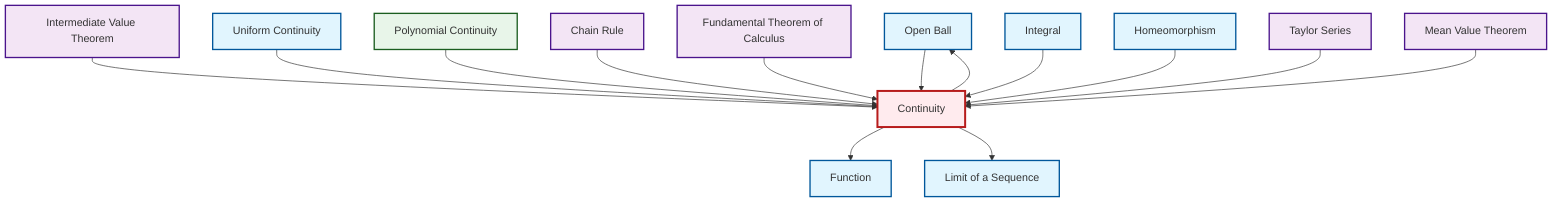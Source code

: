graph TD
    classDef definition fill:#e1f5fe,stroke:#01579b,stroke-width:2px
    classDef theorem fill:#f3e5f5,stroke:#4a148c,stroke-width:2px
    classDef axiom fill:#fff3e0,stroke:#e65100,stroke-width:2px
    classDef example fill:#e8f5e9,stroke:#1b5e20,stroke-width:2px
    classDef current fill:#ffebee,stroke:#b71c1c,stroke-width:3px
    def-open-ball["Open Ball"]:::definition
    thm-taylor-series["Taylor Series"]:::theorem
    thm-intermediate-value["Intermediate Value Theorem"]:::theorem
    def-integral["Integral"]:::definition
    thm-fundamental-calculus["Fundamental Theorem of Calculus"]:::theorem
    thm-chain-rule["Chain Rule"]:::theorem
    def-homeomorphism["Homeomorphism"]:::definition
    def-uniform-continuity["Uniform Continuity"]:::definition
    ex-polynomial-continuity["Polynomial Continuity"]:::example
    def-function["Function"]:::definition
    def-continuity["Continuity"]:::definition
    thm-mean-value["Mean Value Theorem"]:::theorem
    def-limit["Limit of a Sequence"]:::definition
    thm-intermediate-value --> def-continuity
    def-open-ball --> def-continuity
    def-uniform-continuity --> def-continuity
    ex-polynomial-continuity --> def-continuity
    def-continuity --> def-function
    thm-chain-rule --> def-continuity
    def-continuity --> def-open-ball
    thm-fundamental-calculus --> def-continuity
    def-integral --> def-continuity
    def-homeomorphism --> def-continuity
    thm-taylor-series --> def-continuity
    def-continuity --> def-limit
    thm-mean-value --> def-continuity
    class def-continuity current